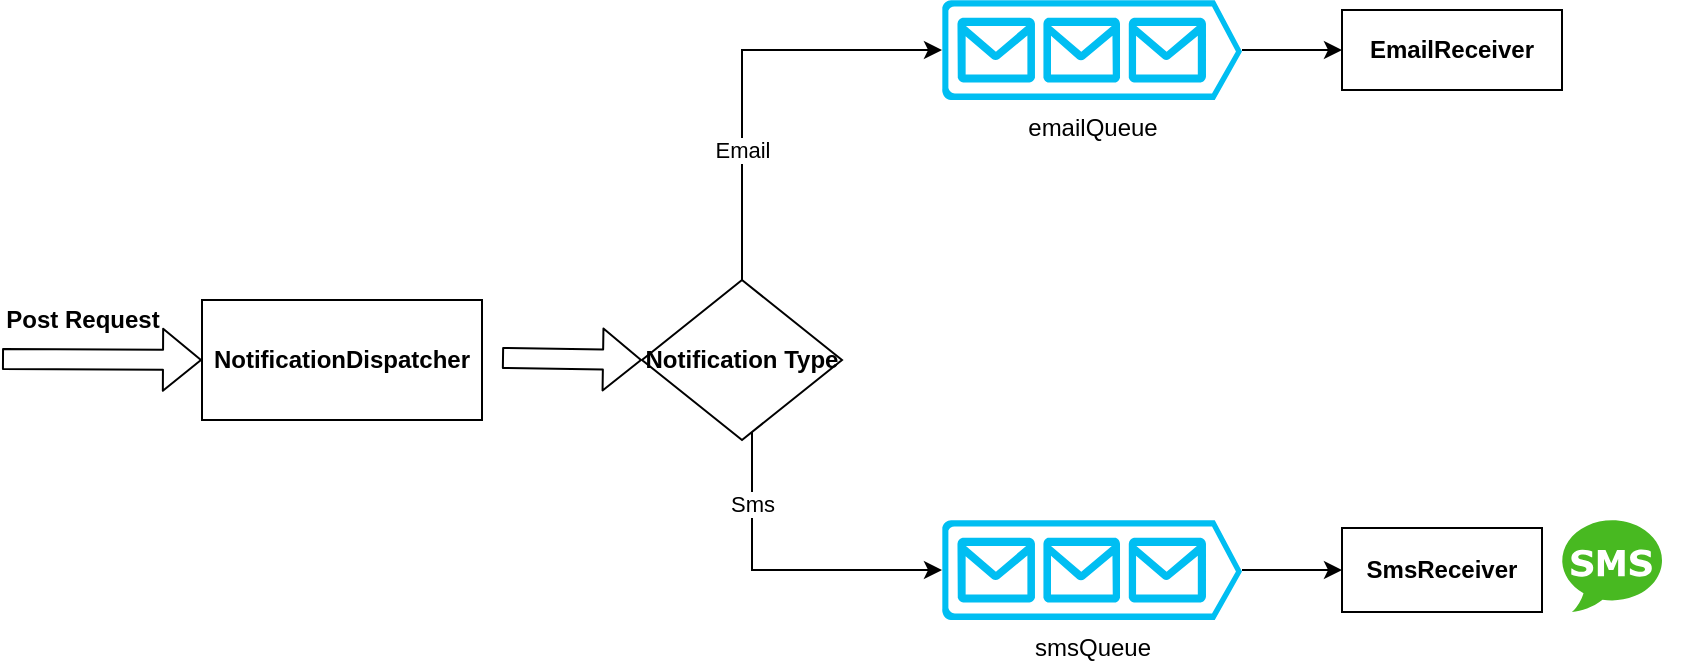 <mxfile version="10.9.7" type="github"><diagram id="dWVApxh6r7wALgXNfpzR" name="Page-1"><mxGraphModel dx="1102" dy="584" grid="1" gridSize="10" guides="1" tooltips="1" connect="1" arrows="1" fold="1" page="1" pageScale="1" pageWidth="850" pageHeight="1100" math="0" shadow="0"><root><mxCell id="0"/><mxCell id="1" parent="0"/><mxCell id="ZdZGLRL5FzYd7czT3mJh-49" value="" style="edgeStyle=orthogonalEdgeStyle;rounded=0;orthogonalLoop=1;jettySize=auto;html=1;fontSize=12;" edge="1" parent="1" source="ZdZGLRL5FzYd7czT3mJh-7" target="ZdZGLRL5FzYd7czT3mJh-48"><mxGeometry relative="1" as="geometry"/></mxCell><mxCell id="ZdZGLRL5FzYd7czT3mJh-7" value="emailQueue" style="verticalLabelPosition=bottom;html=1;verticalAlign=top;align=center;strokeColor=none;fillColor=#00BEF2;shape=mxgraph.azure.queue_generic;pointerEvents=1;" vertex="1" parent="1"><mxGeometry x="480" y="80" width="150" height="50" as="geometry"/></mxCell><mxCell id="ZdZGLRL5FzYd7czT3mJh-52" value="" style="edgeStyle=orthogonalEdgeStyle;rounded=0;orthogonalLoop=1;jettySize=auto;html=1;fontSize=12;" edge="1" parent="1" source="ZdZGLRL5FzYd7czT3mJh-10" target="ZdZGLRL5FzYd7czT3mJh-45"><mxGeometry relative="1" as="geometry"/></mxCell><mxCell id="ZdZGLRL5FzYd7czT3mJh-10" value="smsQueue" style="verticalLabelPosition=bottom;html=1;verticalAlign=top;align=center;strokeColor=none;fillColor=#00BEF2;shape=mxgraph.azure.queue_generic;pointerEvents=1;" vertex="1" parent="1"><mxGeometry x="480" y="340" width="150" height="50" as="geometry"/></mxCell><mxCell id="ZdZGLRL5FzYd7czT3mJh-23" value="Email" style="edgeStyle=orthogonalEdgeStyle;rounded=0;orthogonalLoop=1;jettySize=auto;html=1;entryX=0;entryY=0.5;entryDx=0;entryDy=0;entryPerimeter=0;" edge="1" parent="1" source="ZdZGLRL5FzYd7czT3mJh-22" target="ZdZGLRL5FzYd7czT3mJh-7"><mxGeometry x="-0.387" relative="1" as="geometry"><Array as="points"><mxPoint x="380" y="105"/></Array><mxPoint y="1" as="offset"/></mxGeometry></mxCell><mxCell id="ZdZGLRL5FzYd7czT3mJh-24" value="Sms" style="edgeStyle=orthogonalEdgeStyle;rounded=0;orthogonalLoop=1;jettySize=auto;html=1;entryX=0;entryY=0.5;entryDx=0;entryDy=0;entryPerimeter=0;" edge="1" parent="1" source="ZdZGLRL5FzYd7czT3mJh-22" target="ZdZGLRL5FzYd7czT3mJh-10"><mxGeometry x="-0.57" relative="1" as="geometry"><Array as="points"><mxPoint x="385" y="365"/></Array><mxPoint as="offset"/></mxGeometry></mxCell><mxCell id="ZdZGLRL5FzYd7czT3mJh-22" value="&lt;b&gt;Notification Type&lt;/b&gt;" style="rhombus;whiteSpace=wrap;html=1;" vertex="1" parent="1"><mxGeometry x="330" y="220" width="100" height="80" as="geometry"/></mxCell><mxCell id="ZdZGLRL5FzYd7czT3mJh-35" value="" style="shape=flexArrow;endArrow=classic;html=1;" edge="1" parent="1"><mxGeometry width="50" height="50" relative="1" as="geometry"><mxPoint x="10" y="259.5" as="sourcePoint"/><mxPoint x="110" y="260" as="targetPoint"/></mxGeometry></mxCell><mxCell id="ZdZGLRL5FzYd7czT3mJh-36" value="&lt;h4 style=&quot;font-size: 12px;&quot;&gt;&lt;b style=&quot;font-size: 12px;&quot;&gt;Post Request&lt;/b&gt;&lt;/h4&gt;" style="text;html=1;resizable=0;points=[];align=center;verticalAlign=middle;labelBackgroundColor=none;fontSize=12;" vertex="1" connectable="0" parent="ZdZGLRL5FzYd7czT3mJh-35"><mxGeometry x="-0.35" y="-2" relative="1" as="geometry"><mxPoint x="7" y="-21.5" as="offset"/></mxGeometry></mxCell><mxCell id="ZdZGLRL5FzYd7czT3mJh-38" value="&lt;b&gt;NotificationDispatcher&lt;/b&gt;" style="rounded=0;whiteSpace=wrap;html=1;labelBackgroundColor=none;fontSize=12;" vertex="1" parent="1"><mxGeometry x="110" y="230" width="140" height="60" as="geometry"/></mxCell><mxCell id="ZdZGLRL5FzYd7czT3mJh-41" value="" style="shape=flexArrow;endArrow=classic;html=1;" edge="1" parent="1"><mxGeometry width="50" height="50" relative="1" as="geometry"><mxPoint x="260" y="259" as="sourcePoint"/><mxPoint x="330" y="260" as="targetPoint"/></mxGeometry></mxCell><mxCell id="ZdZGLRL5FzYd7czT3mJh-42" value="&lt;h4 style=&quot;font-size: 12px&quot;&gt;&lt;br&gt;&lt;/h4&gt;" style="text;html=1;resizable=0;points=[];align=center;verticalAlign=middle;labelBackgroundColor=none;fontSize=12;" vertex="1" connectable="0" parent="ZdZGLRL5FzYd7czT3mJh-41"><mxGeometry x="-0.35" y="-2" relative="1" as="geometry"><mxPoint x="7" y="-21.5" as="offset"/></mxGeometry></mxCell><mxCell id="ZdZGLRL5FzYd7czT3mJh-45" value="&lt;b&gt;SmsReceiver&lt;/b&gt;" style="rounded=0;whiteSpace=wrap;html=1;labelBackgroundColor=none;fontSize=12;spacing=0;" vertex="1" parent="1"><mxGeometry x="680" y="344" width="100" height="42" as="geometry"/></mxCell><mxCell id="ZdZGLRL5FzYd7czT3mJh-48" value="&lt;b&gt;EmailReceiver&lt;/b&gt;" style="rounded=0;whiteSpace=wrap;html=1;labelBackgroundColor=none;fontSize=12;" vertex="1" parent="1"><mxGeometry x="680" y="85" width="110" height="40" as="geometry"/></mxCell><mxCell id="ZdZGLRL5FzYd7czT3mJh-53" value="" style="dashed=0;outlineConnect=0;html=1;align=center;labelPosition=center;verticalLabelPosition=bottom;verticalAlign=top;shape=mxgraph.weblogos.sms;fillColor=#48B921;strokeColor=none;labelBackgroundColor=none;fontSize=12;" vertex="1" parent="1"><mxGeometry x="790" y="339" width="50" height="47" as="geometry"/></mxCell><mxCell id="ZdZGLRL5FzYd7czT3mJh-54" value="" style="shape=image;html=1;verticalAlign=top;verticalLabelPosition=bottom;labelBackgroundColor=#ffffff;imageAspect=0;aspect=fixed;image=https://cdn4.iconfinder.com/data/icons/standard-free-icons/139/Mail02-128.png;fontSize=12;" vertex="1" parent="1"><mxGeometry x="800" y="80" width="50" height="50" as="geometry"/></mxCell></root></mxGraphModel></diagram></mxfile>
